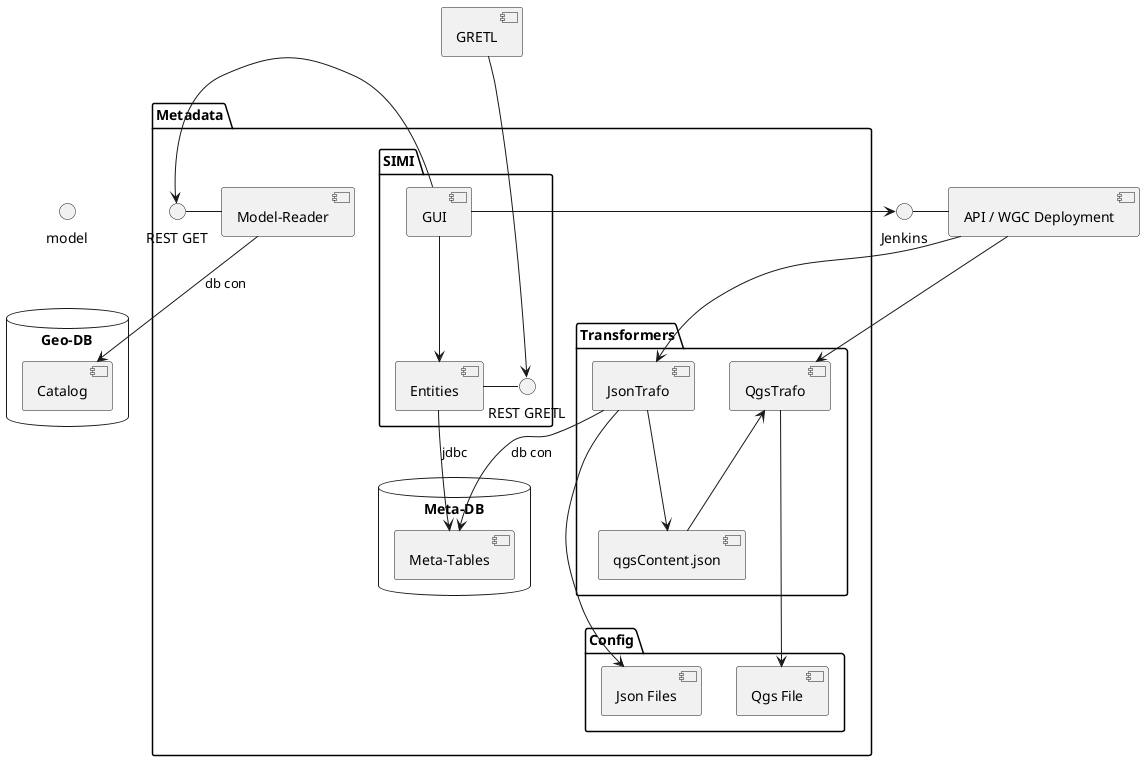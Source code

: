 @startuml
package "Metadata" {
    package "Transformers" {
        [JsonTrafo] as jt
        [QgsTrafo] as qt
        [qgsContent.json] as qj

        jt --> qj
        qj -up-> qt
    }

    package "Config" {
        [Json Files] as json
        [Qgs File] as qgs
    }

    package "SIMI" {
        [GUI] as gui
        [Entities] as class
        () "REST GRETL" as gi

        gui --> class
        gi - class
    }

    database "Meta-DB" {
        [Meta-Tables] as mdb
    }

    together {
      [Model-Reader] as mr
      () "REST GET" as mri
      mr - mri
    }
    gui -left-> mri

    class --> mdb : jdbc
    jt --> mdb : db con

    jt --> json
    qt --> qgs
}

database "Geo-DB" {
    [Catalog] as cat
}
mr --> cat : db con

together {
  [API / WGC Deployment] as pipe
  () "Jenkins" as pi
  pi - pipe
}

gui --> pi
pipe --> jt
pipe --> qt

[GRETL] as gretl
gretl --> gi

gretl -[hidden]-> gui
qj -[hidden]-> json
model -[hidden]-> cat
@enduml